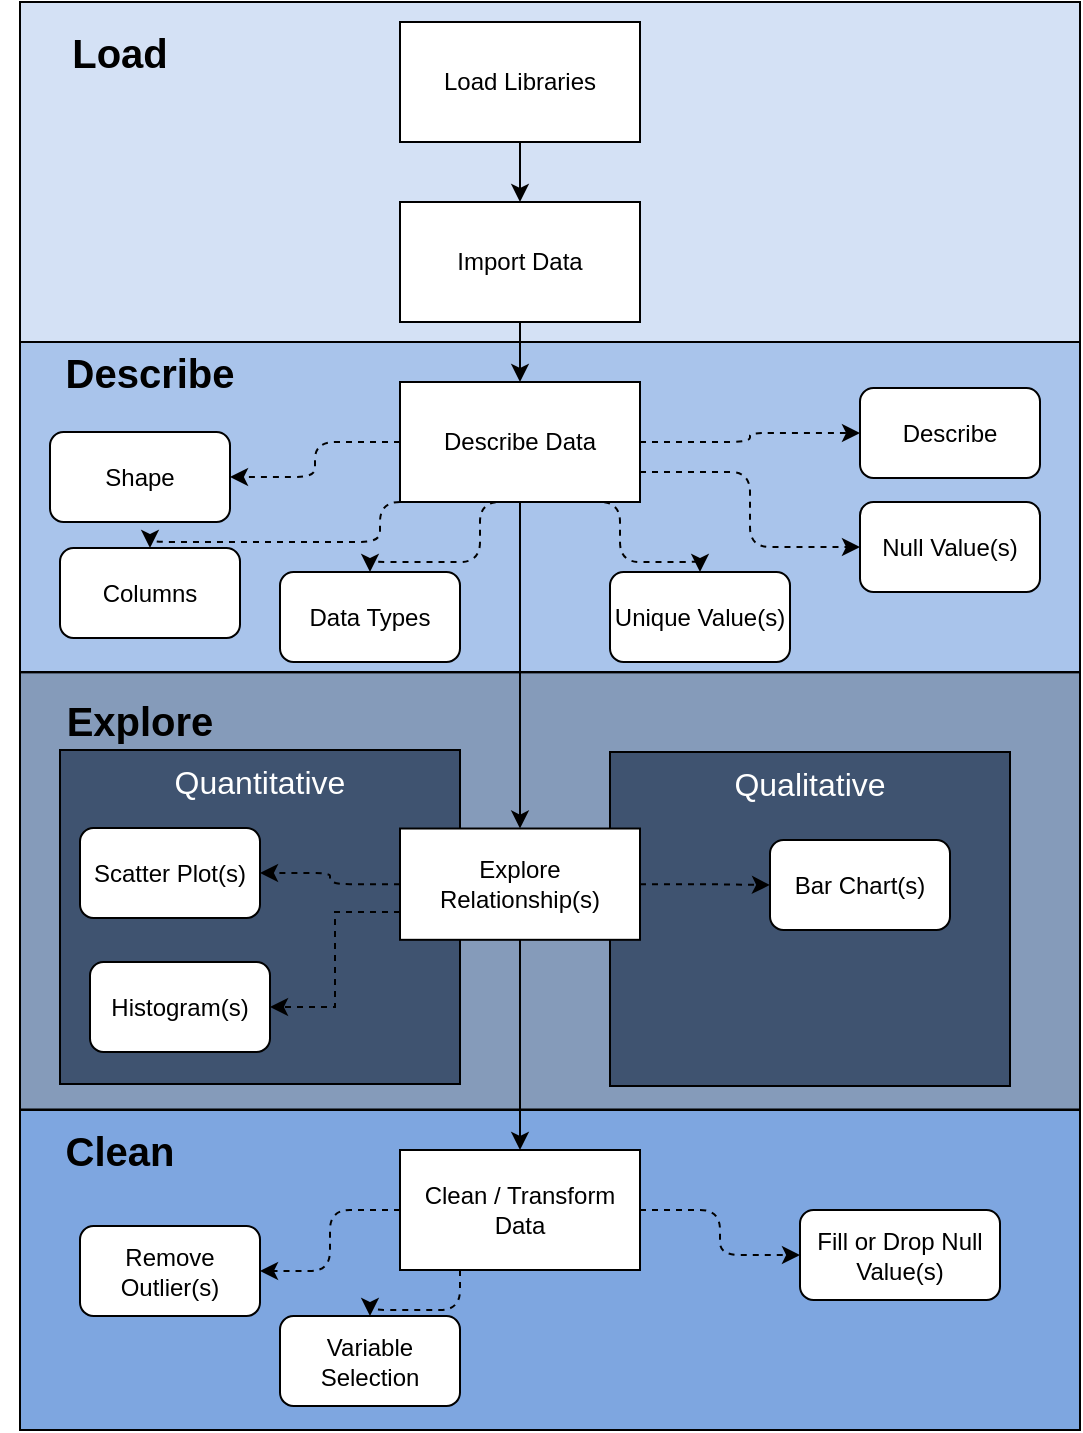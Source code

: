 <mxGraphModel grid="1" gridSize="10" guides="1" tooltips="1" connect="1" arrows="1" fold="1" page="1" pageScale="1" pageWidth="850" pageHeight="1100" background="#ffffff"><root><mxCell id="0"/><mxCell id="1" parent="0"/><mxCell id="21" value="" style="group" parent="1" vertex="1" connectable="0"><mxGeometry x="130" y="574" width="530" height="160" as="geometry"/></mxCell><mxCell id="22" value="" style="rounded=0;whiteSpace=wrap;html=1;fillColor=#7EA6E0;" parent="21" vertex="1"><mxGeometry width="530" height="160" as="geometry"/></mxCell><mxCell id="23" value="&lt;div style=&quot;text-align: left&quot;&gt;&lt;font style=&quot;font-size: 20px&quot;&gt;&lt;b&gt;Clean&lt;/b&gt;&lt;/font&gt;&lt;/div&gt;" style="text;html=1;strokeColor=none;fillColor=none;align=center;verticalAlign=middle;whiteSpace=wrap;rounded=0;" parent="21" vertex="1"><mxGeometry x="-10" y="5.412" width="120" height="28.235" as="geometry"/></mxCell><mxCell id="24" style="edgeStyle=orthogonalEdgeStyle;rounded=0;html=1;exitX=0.5;exitY=0;entryX=0.5;entryY=0;jettySize=auto;orthogonalLoop=1;" parent="21" source="23" target="23" edge="1"><mxGeometry relative="1" as="geometry"/></mxCell><mxCell id="62" style="edgeStyle=orthogonalEdgeStyle;rounded=1;html=1;exitX=0;exitY=0.5;jettySize=auto;orthogonalLoop=1;dashed=1;" parent="21" source="28" target="61" edge="1"><mxGeometry relative="1" as="geometry"/></mxCell><mxCell id="64" style="edgeStyle=orthogonalEdgeStyle;rounded=1;html=1;exitX=1;exitY=0.5;dashed=1;jettySize=auto;orthogonalLoop=1;" parent="21" source="28" target="63" edge="1"><mxGeometry relative="1" as="geometry"/></mxCell><mxCell id="66" style="edgeStyle=orthogonalEdgeStyle;rounded=1;html=1;exitX=0.25;exitY=1;entryX=0.5;entryY=0;dashed=1;jettySize=auto;orthogonalLoop=1;" parent="21" source="28" target="65" edge="1"><mxGeometry relative="1" as="geometry"/></mxCell><mxCell id="28" value="Clean / Transform Data" style="rounded=0;whiteSpace=wrap;html=1;" parent="21" vertex="1"><mxGeometry x="190" y="20" width="120" height="60" as="geometry"/></mxCell><mxCell id="61" value="Remove Outlier(s)" style="rounded=1;whiteSpace=wrap;html=1;fillColor=#FFFFFF;" parent="21" vertex="1"><mxGeometry x="30" y="58" width="90" height="45" as="geometry"/></mxCell><mxCell id="63" value="Fill or Drop Null Value(s)" style="rounded=1;whiteSpace=wrap;html=1;fillColor=#FFFFFF;" parent="21" vertex="1"><mxGeometry x="390" y="50" width="100" height="45" as="geometry"/></mxCell><mxCell id="65" value="Variable Selection" style="rounded=1;whiteSpace=wrap;html=1;fillColor=#FFFFFF;" parent="21" vertex="1"><mxGeometry x="130" y="103" width="90" height="45" as="geometry"/></mxCell><mxCell id="15" value="" style="group" parent="1" vertex="1" connectable="0"><mxGeometry x="130" y="185" width="530" height="170" as="geometry"/></mxCell><mxCell id="11" value="" style="rounded=0;whiteSpace=wrap;html=1;fillColor=#A9C4EB;" parent="15" vertex="1"><mxGeometry width="530" height="170" as="geometry"/></mxCell><mxCell id="12" value="&lt;div style=&quot;text-align: center&quot;&gt;&lt;font style=&quot;font-size: 20px&quot;&gt;&lt;b&gt;Describe&lt;/b&gt;&lt;/font&gt;&lt;/div&gt;" style="text;html=1;strokeColor=none;fillColor=none;align=center;verticalAlign=middle;whiteSpace=wrap;rounded=0;" parent="15" vertex="1"><mxGeometry x="5" y="5" width="120" height="30" as="geometry"/></mxCell><mxCell id="29" value="Shape" style="rounded=1;whiteSpace=wrap;html=1;fillColor=#FFFFFF;" parent="15" vertex="1"><mxGeometry x="15" y="50" width="90" height="45" as="geometry"/></mxCell><mxCell id="31" value="Columns" style="rounded=1;whiteSpace=wrap;html=1;fillColor=#FFFFFF;" parent="15" vertex="1"><mxGeometry x="20" y="108" width="90" height="45" as="geometry"/></mxCell><mxCell id="33" style="edgeStyle=orthogonalEdgeStyle;rounded=0;html=1;exitX=0.5;exitY=1;entryX=0.5;entryY=1;jettySize=auto;orthogonalLoop=1;" parent="15" source="31" target="31" edge="1"><mxGeometry relative="1" as="geometry"/></mxCell><mxCell id="34" value="Data Types" style="rounded=1;whiteSpace=wrap;html=1;fillColor=#FFFFFF;" parent="15" vertex="1"><mxGeometry x="130" y="120" width="90" height="45" as="geometry"/></mxCell><mxCell id="44" value="Unique Value(s)" style="rounded=1;whiteSpace=wrap;html=1;fillColor=#FFFFFF;" parent="15" vertex="1"><mxGeometry x="295" y="120" width="90" height="45" as="geometry"/></mxCell><mxCell id="54" value="Null Value(s)" style="rounded=1;whiteSpace=wrap;html=1;fillColor=#FFFFFF;" parent="15" vertex="1"><mxGeometry x="420" y="85" width="90" height="45" as="geometry"/></mxCell><mxCell id="57" value="Describe" style="rounded=1;whiteSpace=wrap;html=1;fillColor=#FFFFFF;" parent="15" vertex="1"><mxGeometry x="420" y="28" width="90" height="45" as="geometry"/></mxCell><mxCell id="16" value="" style="group" parent="1" vertex="1" connectable="0"><mxGeometry x="130" y="20" width="530" height="170" as="geometry"/></mxCell><mxCell id="17" value="" style="rounded=0;whiteSpace=wrap;html=1;fillColor=#D4E1F5;" parent="16" vertex="1"><mxGeometry width="530" height="170" as="geometry"/></mxCell><mxCell id="18" value="&lt;div style=&quot;text-align: left&quot;&gt;&lt;font style=&quot;font-size: 20px&quot;&gt;&lt;b&gt;Load&lt;/b&gt;&lt;/font&gt;&lt;/div&gt;" style="text;html=1;strokeColor=none;fillColor=none;align=center;verticalAlign=middle;whiteSpace=wrap;rounded=0;" parent="16" vertex="1"><mxGeometry x="-10" y="10" width="120" height="30" as="geometry"/></mxCell><mxCell id="4" style="edgeStyle=orthogonalEdgeStyle;rounded=0;html=1;exitX=0.5;exitY=1;jettySize=auto;orthogonalLoop=1;" parent="1" source="2" target="3" edge="1"><mxGeometry relative="1" as="geometry"/></mxCell><mxCell id="2" value="Load Libraries" style="rounded=0;whiteSpace=wrap;html=1;" parent="1" vertex="1"><mxGeometry x="320" y="30" width="120" height="60" as="geometry"/></mxCell><mxCell id="10" style="edgeStyle=orthogonalEdgeStyle;rounded=0;html=1;exitX=0.5;exitY=1;jettySize=auto;orthogonalLoop=1;" parent="1" source="3" target="9" edge="1"><mxGeometry relative="1" as="geometry"/></mxCell><mxCell id="3" value="Import Data" style="rounded=0;whiteSpace=wrap;html=1;" parent="1" vertex="1"><mxGeometry x="320" y="120" width="120" height="60" as="geometry"/></mxCell><mxCell id="35" style="edgeStyle=orthogonalEdgeStyle;rounded=1;html=1;exitX=0;exitY=0.5;entryX=1;entryY=0.5;jettySize=auto;orthogonalLoop=1;dashed=1;" parent="1" source="9" target="29" edge="1"><mxGeometry relative="1" as="geometry"/></mxCell><mxCell id="42" style="edgeStyle=orthogonalEdgeStyle;rounded=1;html=1;exitX=0.25;exitY=1;dashed=1;jettySize=auto;orthogonalLoop=1;" parent="1" source="9" target="31" edge="1"><mxGeometry relative="1" as="geometry"><Array as="points"><mxPoint x="310" y="270"/><mxPoint x="310" y="290"/><mxPoint x="195" y="290"/></Array></mxGeometry></mxCell><mxCell id="43" style="edgeStyle=orthogonalEdgeStyle;rounded=1;html=1;exitX=0.5;exitY=1;dashed=1;jettySize=auto;orthogonalLoop=1;" parent="1" source="9" target="34" edge="1"><mxGeometry relative="1" as="geometry"><Array as="points"><mxPoint x="360" y="270"/><mxPoint x="360" y="300"/><mxPoint x="305" y="300"/></Array></mxGeometry></mxCell><mxCell id="45" style="edgeStyle=orthogonalEdgeStyle;rounded=1;html=1;exitX=0.75;exitY=1;dashed=1;jettySize=auto;orthogonalLoop=1;" parent="1" source="9" target="44" edge="1"><mxGeometry relative="1" as="geometry"><Array as="points"><mxPoint x="430" y="270"/><mxPoint x="430" y="300"/><mxPoint x="470" y="300"/></Array></mxGeometry></mxCell><mxCell id="56" style="edgeStyle=orthogonalEdgeStyle;rounded=1;html=1;exitX=1;exitY=0.75;entryX=0;entryY=0.5;dashed=1;jettySize=auto;orthogonalLoop=1;" parent="1" source="9" target="54" edge="1"><mxGeometry relative="1" as="geometry"/></mxCell><mxCell id="58" style="edgeStyle=orthogonalEdgeStyle;rounded=1;html=1;exitX=1;exitY=0.5;entryX=0;entryY=0.5;dashed=1;jettySize=auto;orthogonalLoop=1;" parent="1" source="9" target="57" edge="1"><mxGeometry relative="1" as="geometry"/></mxCell><mxCell id="9" value="Describe Data" style="rounded=0;whiteSpace=wrap;html=1;" parent="1" vertex="1"><mxGeometry x="320" y="210" width="120" height="60" as="geometry"/></mxCell><mxCell id="25" value="" style="group;verticalAlign=bottom;labelPosition=left;verticalLabelPosition=top;align=right;" parent="1" vertex="1" connectable="0"><mxGeometry x="130" y="331" width="530" height="250" as="geometry"/></mxCell><mxCell id="26" value="" style="rounded=0;whiteSpace=wrap;html=1;fillColor=#859BBA;" parent="25" vertex="1"><mxGeometry y="24.194" width="530" height="218.548" as="geometry"/></mxCell><mxCell id="27" value="&lt;div style=&quot;text-align: left&quot;&gt;&lt;font style=&quot;font-size: 20px&quot;&gt;&lt;b&gt;Explore&lt;/b&gt;&lt;/font&gt;&lt;/div&gt;" style="text;html=1;strokeColor=none;fillColor=none;align=center;verticalAlign=middle;whiteSpace=wrap;rounded=0;" parent="25" vertex="1"><mxGeometry y="26.286" width="120" height="42.857" as="geometry"/></mxCell><mxCell id="80" value="&lt;div style=&quot;text-align: center&quot;&gt;&lt;font style=&quot;font-size: 16px&quot; color=&quot;#ffffff&quot;&gt;Quantitative&lt;/font&gt;&lt;/div&gt;" style="rounded=0;whiteSpace=wrap;html=1;fillColor=#3F5370;verticalAlign=top;align=center;" parent="25" vertex="1"><mxGeometry x="20" y="63" width="200" height="167" as="geometry"/></mxCell><mxCell id="78" value="Histogram(s)" style="rounded=1;whiteSpace=wrap;html=1;fillColor=#FFFFFF;" parent="25" vertex="1"><mxGeometry x="35" y="169" width="90" height="45" as="geometry"/></mxCell><mxCell id="68" value="Scatter Plot(s)" style="rounded=1;whiteSpace=wrap;html=1;fillColor=#FFFFFF;" parent="25" vertex="1"><mxGeometry x="30" y="102" width="90" height="45" as="geometry"/></mxCell><mxCell id="71" style="edgeStyle=orthogonalEdgeStyle;rounded=1;html=1;exitX=0;exitY=0.5;entryX=1;entryY=0.5;dashed=1;jettySize=auto;orthogonalLoop=1;" parent="25" source="7" target="68" edge="1"><mxGeometry relative="1" as="geometry"/></mxCell><mxCell id="79" style="edgeStyle=orthogonalEdgeStyle;rounded=0;html=1;exitX=0;exitY=0.75;entryX=1;entryY=0.5;jettySize=auto;orthogonalLoop=1;dashed=1;" parent="25" source="7" target="78" edge="1"><mxGeometry relative="1" as="geometry"/></mxCell><mxCell id="81" value="&lt;div style=&quot;text-align: center&quot;&gt;&lt;font style=&quot;font-size: 16px&quot; color=&quot;#ffffff&quot;&gt;Qualitative&lt;/font&gt;&lt;/div&gt;" style="rounded=0;whiteSpace=wrap;html=1;fillColor=#3F5370;verticalAlign=top;align=center;" parent="25" vertex="1"><mxGeometry x="295" y="64" width="200" height="167" as="geometry"/></mxCell><mxCell id="77" style="edgeStyle=orthogonalEdgeStyle;rounded=0;html=1;exitX=1;exitY=0.5;entryX=0;entryY=0.5;jettySize=auto;orthogonalLoop=1;dashed=1;" parent="25" source="7" target="76" edge="1"><mxGeometry relative="1" as="geometry"/></mxCell><mxCell id="76" value="Bar Chart(s)" style="rounded=1;whiteSpace=wrap;html=1;fillColor=#FFFFFF;" parent="25" vertex="1"><mxGeometry x="375" y="108" width="90" height="45" as="geometry"/></mxCell><mxCell id="7" value="Explore Relationship(s)" style="rounded=0;whiteSpace=wrap;html=1;" parent="25" vertex="1"><mxGeometry x="190" y="102.258" width="120" height="55.645" as="geometry"/></mxCell><mxCell id="74" style="edgeStyle=orthogonalEdgeStyle;rounded=0;html=1;exitX=0.5;exitY=1;jettySize=auto;orthogonalLoop=1;" parent="1" source="7" target="28" edge="1"><mxGeometry relative="1" as="geometry"/></mxCell><mxCell id="72" style="edgeStyle=orthogonalEdgeStyle;rounded=0;html=1;exitX=0.5;exitY=1;jettySize=auto;orthogonalLoop=1;" parent="1" source="9" target="7" edge="1"><mxGeometry relative="1" as="geometry"/></mxCell></root></mxGraphModel>